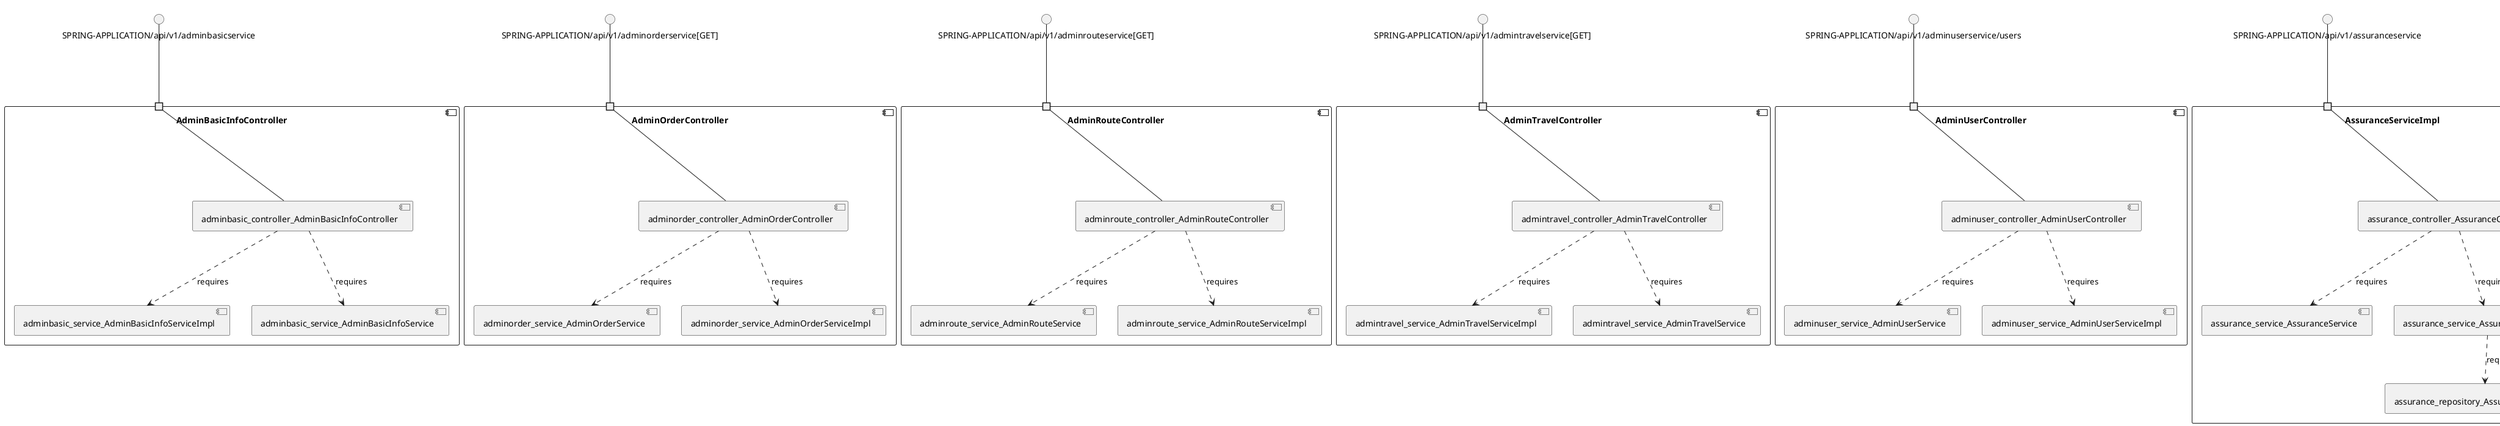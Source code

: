 @startuml
skinparam fixCircleLabelOverlapping true
component "AdminBasicInfoController\n\n\n\n\n\n" {
[adminbasic_service_AdminBasicInfoServiceImpl]
[adminbasic_service_AdminBasicInfoService]
[adminbasic_controller_AdminBasicInfoController]
portin " " as AdminBasicInfoController.requires.SPRING_APPLICATION_api_v1_adminbasicservice
[adminbasic_controller_AdminBasicInfoController]..>[adminbasic_service_AdminBasicInfoServiceImpl] : requires
[adminbasic_controller_AdminBasicInfoController]..>[adminbasic_service_AdminBasicInfoService] : requires
"AdminBasicInfoController.requires.SPRING_APPLICATION_api_v1_adminbasicservice"--[adminbasic_controller_AdminBasicInfoController]
}
interface "SPRING-APPLICATION/api/v1/adminbasicservice" as interface.SPRING_APPLICATION_api_v1_adminbasicservice
interface.SPRING_APPLICATION_api_v1_adminbasicservice--"AdminBasicInfoController.requires.SPRING_APPLICATION_api_v1_adminbasicservice"
component "AdminOrderController\n\n\n\n\n\n" {
[adminorder_controller_AdminOrderController]
[adminorder_service_AdminOrderService]
[adminorder_service_AdminOrderServiceImpl]
portin " " as AdminOrderController.requires.SPRING_APPLICATION_api_v1_adminorderservice_GET_
[adminorder_controller_AdminOrderController]..>[adminorder_service_AdminOrderService] : requires
[adminorder_controller_AdminOrderController]..>[adminorder_service_AdminOrderServiceImpl] : requires
"AdminOrderController.requires.SPRING_APPLICATION_api_v1_adminorderservice_GET_"--[adminorder_controller_AdminOrderController]
}
interface "SPRING-APPLICATION/api/v1/adminorderservice[GET]" as interface.SPRING_APPLICATION_api_v1_adminorderservice_GET_
interface.SPRING_APPLICATION_api_v1_adminorderservice_GET_--"AdminOrderController.requires.SPRING_APPLICATION_api_v1_adminorderservice_GET_"
component "AdminRouteController\n\n\n\n\n\n" {
[adminroute_service_AdminRouteService]
[adminroute_service_AdminRouteServiceImpl]
[adminroute_controller_AdminRouteController]
portin " " as AdminRouteController.requires.SPRING_APPLICATION_api_v1_adminrouteservice_GET_
[adminroute_controller_AdminRouteController]..>[adminroute_service_AdminRouteService] : requires
[adminroute_controller_AdminRouteController]..>[adminroute_service_AdminRouteServiceImpl] : requires
"AdminRouteController.requires.SPRING_APPLICATION_api_v1_adminrouteservice_GET_"--[adminroute_controller_AdminRouteController]
}
interface "SPRING-APPLICATION/api/v1/adminrouteservice[GET]" as interface.SPRING_APPLICATION_api_v1_adminrouteservice_GET_
interface.SPRING_APPLICATION_api_v1_adminrouteservice_GET_--"AdminRouteController.requires.SPRING_APPLICATION_api_v1_adminrouteservice_GET_"
component "AdminTravelController\n\n\n\n\n\n" {
[admintravel_service_AdminTravelServiceImpl]
[admintravel_controller_AdminTravelController]
[admintravel_service_AdminTravelService]
portin " " as AdminTravelController.requires.SPRING_APPLICATION_api_v1_admintravelservice_GET_
[admintravel_controller_AdminTravelController]..>[admintravel_service_AdminTravelServiceImpl] : requires
[admintravel_controller_AdminTravelController]..>[admintravel_service_AdminTravelService] : requires
"AdminTravelController.requires.SPRING_APPLICATION_api_v1_admintravelservice_GET_"--[admintravel_controller_AdminTravelController]
}
interface "SPRING-APPLICATION/api/v1/admintravelservice[GET]" as interface.SPRING_APPLICATION_api_v1_admintravelservice_GET_
interface.SPRING_APPLICATION_api_v1_admintravelservice_GET_--"AdminTravelController.requires.SPRING_APPLICATION_api_v1_admintravelservice_GET_"
component "AdminUserController\n\n\n\n\n\n" {
[adminuser_controller_AdminUserController]
[adminuser_service_AdminUserService]
[adminuser_service_AdminUserServiceImpl]
portin " " as AdminUserController.requires.SPRING_APPLICATION_api_v1_adminuserservice_users
[adminuser_controller_AdminUserController]..>[adminuser_service_AdminUserService] : requires
[adminuser_controller_AdminUserController]..>[adminuser_service_AdminUserServiceImpl] : requires
"AdminUserController.requires.SPRING_APPLICATION_api_v1_adminuserservice_users"--[adminuser_controller_AdminUserController]
}
interface "SPRING-APPLICATION/api/v1/adminuserservice/users" as interface.SPRING_APPLICATION_api_v1_adminuserservice_users
interface.SPRING_APPLICATION_api_v1_adminuserservice_users--"AdminUserController.requires.SPRING_APPLICATION_api_v1_adminuserservice_users"
component "AssuranceServiceImpl\n\n\n\n\n\n" {
[assurance_service_AssuranceService]
[assurance_controller_AssuranceController]
[assurance_service_AssuranceServiceImpl]
[assurance_repository_AssuranceRepository]
portin " " as AssuranceServiceImpl.requires.SPRING_APPLICATION_api_v1_assuranceservice
[assurance_controller_AssuranceController]..>[assurance_service_AssuranceService] : requires
[assurance_controller_AssuranceController]..>[assurance_service_AssuranceServiceImpl] : requires
[assurance_service_AssuranceServiceImpl]..>[assurance_repository_AssuranceRepository] : requires
"AssuranceServiceImpl.requires.SPRING_APPLICATION_api_v1_assuranceservice"--[assurance_controller_AssuranceController]
}
interface "SPRING-APPLICATION/api/v1/assuranceservice" as interface.SPRING_APPLICATION_api_v1_assuranceservice
interface.SPRING_APPLICATION_api_v1_assuranceservice--"AssuranceServiceImpl.requires.SPRING_APPLICATION_api_v1_assuranceservice"
component "BasicController\n\n\n\n\n\n" {
[fdse_microservice_controller_BasicController]
[fdse_microservice_service_BasicServiceImpl]
[fdse_microservice_service_BasicService]
portin " " as BasicController.requires.SPRING_APPLICATION_api_v1_basicservice_GET_
[fdse_microservice_controller_BasicController]..>[fdse_microservice_service_BasicServiceImpl] : requires
[fdse_microservice_controller_BasicController]..>[fdse_microservice_service_BasicService] : requires
"BasicController.requires.SPRING_APPLICATION_api_v1_basicservice_GET_"--[fdse_microservice_controller_BasicController]
}
interface "SPRING-APPLICATION/api/v1/basicservice[GET]" as interface.SPRING_APPLICATION_api_v1_basicservice_GET_
interface.SPRING_APPLICATION_api_v1_basicservice_GET_--"BasicController.requires.SPRING_APPLICATION_api_v1_basicservice_GET_"
component "CancelController\n\n\n\n\n\n" {
[cancel_controller_CancelController]
[cancel_service_CancelService]
[cancel_service_CancelServiceImpl]
portin " " as CancelController.requires.SPRING_APPLICATION_api_v1_cancelservice_GET_
[cancel_controller_CancelController]..>[cancel_service_CancelService] : requires
[cancel_controller_CancelController]..>[cancel_service_CancelServiceImpl] : requires
"CancelController.requires.SPRING_APPLICATION_api_v1_cancelservice_GET_"--[cancel_controller_CancelController]
}
interface "SPRING-APPLICATION/api/v1/cancelservice[GET]" as interface.SPRING_APPLICATION_api_v1_cancelservice_GET_
interface.SPRING_APPLICATION_api_v1_cancelservice_GET_--"CancelController.requires.SPRING_APPLICATION_api_v1_cancelservice_GET_"
component "ConfigServiceImpl\n\n\n\n\n\n" {
[config_service_ConfigService]
[config_repository_ConfigRepository]
[config_controller_ConfigController]
[config_service_ConfigServiceImpl]
portin " " as ConfigServiceImpl.requires.SPRING_APPLICATION_api_v1_configservice_GET_
[config_controller_ConfigController]..>[config_service_ConfigService] : requires
[config_controller_ConfigController]..>[config_service_ConfigServiceImpl] : requires
[config_service_ConfigServiceImpl]..>[config_repository_ConfigRepository] : requires
"ConfigServiceImpl.requires.SPRING_APPLICATION_api_v1_configservice_GET_"--[config_controller_ConfigController]
}
interface "SPRING-APPLICATION/api/v1/configservice[GET]" as interface.SPRING_APPLICATION_api_v1_configservice_GET_
interface.SPRING_APPLICATION_api_v1_configservice_GET_--"ConfigServiceImpl.requires.SPRING_APPLICATION_api_v1_configservice_GET_"
component "ConsignController\n\n\n\n\n\n" {
[consign_service_ConsignServiceImpl]
[consign_controller_ConsignController]
[consign_repository_ConsignRepository]
[consign_service_ConsignService]
portin " " as ConsignController.requires.SPRING_APPLICATION_api_v1_consignservice_GET_
[consign_service_ConsignServiceImpl]..>[consign_repository_ConsignRepository] : requires
[consign_controller_ConsignController]..>[consign_service_ConsignServiceImpl] : requires
[consign_controller_ConsignController]..>[consign_service_ConsignService] : requires
"ConsignController.requires.SPRING_APPLICATION_api_v1_consignservice_GET_"--[consign_controller_ConsignController]
}
interface "SPRING-APPLICATION/api/v1/consignservice[GET]" as interface.SPRING_APPLICATION_api_v1_consignservice_GET_
interface.SPRING_APPLICATION_api_v1_consignservice_GET_--"ConsignController.requires.SPRING_APPLICATION_api_v1_consignservice_GET_"
component "ConsignPriceServiceImpl\n\n\n\n\n\n" {
[consignprice_repository_ConsignPriceConfigRepository]
[consignprice_service_ConsignPriceServiceImpl]
[consignprice_service_ConsignPriceService]
[consignprice_controller_ConsignPriceController]
portin " " as ConsignPriceServiceImpl.requires.SPRING_APPLICATION_api_v1_consignpriceservice_GET_
[consignprice_service_ConsignPriceServiceImpl]..>[consignprice_repository_ConsignPriceConfigRepository] : requires
[consignprice_controller_ConsignPriceController]..>[consignprice_service_ConsignPriceServiceImpl] : requires
[consignprice_controller_ConsignPriceController]..>[consignprice_service_ConsignPriceService] : requires
"ConsignPriceServiceImpl.requires.SPRING_APPLICATION_api_v1_consignpriceservice_GET_"--[consignprice_controller_ConsignPriceController]
}
interface "SPRING-APPLICATION/api/v1/consignpriceservice[GET]" as interface.SPRING_APPLICATION_api_v1_consignpriceservice_GET_
interface.SPRING_APPLICATION_api_v1_consignpriceservice_GET_--"ConsignPriceServiceImpl.requires.SPRING_APPLICATION_api_v1_consignpriceservice_GET_"
component "ContactsServiceImpl\n\n\n\n\n\n" {
[contacts_service_ContactsServiceImpl]
[contacts_controller_ContactsController]
[contacts_service_ContactsService]
[contacts_repository_ContactsRepository]
portin " " as ContactsServiceImpl.requires.SPRING_APPLICATION_api_v1_contactservice
[contacts_service_ContactsServiceImpl]..>[contacts_repository_ContactsRepository] : requires
[contacts_controller_ContactsController]..>[contacts_service_ContactsServiceImpl] : requires
[contacts_controller_ContactsController]..>[contacts_service_ContactsService] : requires
"ContactsServiceImpl.requires.SPRING_APPLICATION_api_v1_contactservice"--[contacts_controller_ContactsController]
}
interface "SPRING-APPLICATION/api/v1/contactservice" as interface.SPRING_APPLICATION_api_v1_contactservice
interface.SPRING_APPLICATION_api_v1_contactservice--"ContactsServiceImpl.requires.SPRING_APPLICATION_api_v1_contactservice"
component "ExecuteServiceImpl\n\n\n\n\n\n" {
[execute_serivce_ExecuteServiceImpl]
[execute_controller_ExecuteControlller]
[execute_serivce_ExecuteService]
portin " " as ExecuteServiceImpl.requires.SPRING_APPLICATION_api_v1_executeservice_GET_
[execute_controller_ExecuteControlller]..>[execute_serivce_ExecuteServiceImpl] : requires
[execute_controller_ExecuteControlller]..>[execute_serivce_ExecuteService] : requires
"ExecuteServiceImpl.requires.SPRING_APPLICATION_api_v1_executeservice_GET_"--[execute_controller_ExecuteControlller]
}
interface "SPRING-APPLICATION/api/v1/executeservice[GET]" as interface.SPRING_APPLICATION_api_v1_executeservice_GET_
interface.SPRING_APPLICATION_api_v1_executeservice_GET_--"ExecuteServiceImpl.requires.SPRING_APPLICATION_api_v1_executeservice_GET_"
component "FoodDeliveryServiceImpl\n\n\n\n\n\n" {
[food_delivery_service_FoodDeliveryService]
[food_delivery_service_FoodDeliveryServiceImpl]
[food_delivery_repository_FoodDeliveryOrderRepository]
[food_delivery_controller_FoodDeliveryController]
portin " " as FoodDeliveryServiceImpl.requires.SPRING_APPLICATION_api_v1_fooddeliveryservice_GET_
[food_delivery_service_FoodDeliveryServiceImpl]..>[food_delivery_repository_FoodDeliveryOrderRepository] : requires
[food_delivery_controller_FoodDeliveryController]..>[food_delivery_service_FoodDeliveryService] : requires
[food_delivery_controller_FoodDeliveryController]..>[food_delivery_service_FoodDeliveryServiceImpl] : requires
"FoodDeliveryServiceImpl.requires.SPRING_APPLICATION_api_v1_fooddeliveryservice_GET_"--[food_delivery_controller_FoodDeliveryController]
}
interface "SPRING-APPLICATION/api/v1/fooddeliveryservice[GET]" as interface.SPRING_APPLICATION_api_v1_fooddeliveryservice_GET_
interface.SPRING_APPLICATION_api_v1_fooddeliveryservice_GET_--"FoodDeliveryServiceImpl.requires.SPRING_APPLICATION_api_v1_fooddeliveryservice_GET_"
component "FoodServiceImpl\n\n\n\n\n\n" {
[foodsearch_mq_RabbitSend]
[foodsearch_controller_FoodController]
[foodsearch_service_FoodService]
[foodsearch_service_FoodServiceImpl]
[foodsearch_repository_FoodOrderRepository]
portin " " as FoodServiceImpl.requires.SPRING_APPLICATION_api_v1_foodservice
[foodsearch_controller_FoodController]..>[foodsearch_mq_RabbitSend] : requires
[foodsearch_service_FoodServiceImpl]..>[foodsearch_mq_RabbitSend] : requires
[foodsearch_service_FoodServiceImpl]..>[foodsearch_repository_FoodOrderRepository] : requires
[foodsearch_controller_FoodController]..>[foodsearch_service_FoodService] : requires
[foodsearch_controller_FoodController]..>[foodsearch_service_FoodServiceImpl] : requires
"FoodServiceImpl.requires.SPRING_APPLICATION_api_v1_foodservice"--[foodsearch_controller_FoodController]
}
interface "SPRING-APPLICATION/api/v1/foodservice" as interface.SPRING_APPLICATION_api_v1_foodservice
interface.SPRING_APPLICATION_api_v1_foodservice--"FoodServiceImpl.requires.SPRING_APPLICATION_api_v1_foodservice"
component "InsidePaymentServiceImpl\n\n\n\n\n\n" {
[inside_payment_repository_AddMoneyRepository]
[inside_payment_service_InsidePaymentService]
[inside_payment_controller_InsidePaymentController]
[inside_payment_repository_PaymentRepository]
[inside_payment_service_InsidePaymentServiceImpl]
portin " " as InsidePaymentServiceImpl.requires.SPRING_APPLICATION_api_v1_inside_pay_service_GET_
[inside_payment_service_InsidePaymentServiceImpl]..>[inside_payment_repository_PaymentRepository] : requires
[inside_payment_controller_InsidePaymentController]..>[inside_payment_service_InsidePaymentService] : requires
[inside_payment_controller_InsidePaymentController]..>[inside_payment_service_InsidePaymentServiceImpl] : requires
[inside_payment_service_InsidePaymentServiceImpl]..>[inside_payment_repository_AddMoneyRepository] : requires
"InsidePaymentServiceImpl.requires.SPRING_APPLICATION_api_v1_inside_pay_service_GET_"--[inside_payment_controller_InsidePaymentController]
}
interface "SPRING-APPLICATION/api/v1/inside_pay_service[GET]" as interface.SPRING_APPLICATION_api_v1_inside_pay_service_GET_
interface.SPRING_APPLICATION_api_v1_inside_pay_service_GET_--"InsidePaymentServiceImpl.requires.SPRING_APPLICATION_api_v1_inside_pay_service_GET_"
component "NotificationController\n\n\n\n\n\n" {
[notification_service_NotificationService]
[notification_mq_RabbitSend]
[notification_service_NotificationServiceImpl]
[notification_controller_NotificationController]
[notification_service_MailService]
portin " " as NotificationController.requires.SPRING_APPLICATION_api_v1_notifyservice_GET_
[notification_controller_NotificationController]..>[notification_service_NotificationService] : requires
[notification_controller_NotificationController]..>[notification_service_NotificationServiceImpl] : requires
[notification_service_NotificationServiceImpl]..>[notification_service_MailService] : requires
[notification_controller_NotificationController]..>[notification_mq_RabbitSend] : requires
"NotificationController.requires.SPRING_APPLICATION_api_v1_notifyservice_GET_"--[notification_controller_NotificationController]
}
interface "SPRING-APPLICATION/api/v1/notifyservice[GET]" as interface.SPRING_APPLICATION_api_v1_notifyservice_GET_
interface.SPRING_APPLICATION_api_v1_notifyservice_GET_--"NotificationController.requires.SPRING_APPLICATION_api_v1_notifyservice_GET_"
component "OrderOtherController\n\n\n\n\n\n" {
[other_repository_OrderOtherRepository]
[other_service_OrderOtherService]
[other_service_OrderOtherServiceImpl]
[other_controller_OrderOtherController]
portin " " as OrderOtherController.requires.SPRING_APPLICATION_api_v1_orderOtherService
[other_service_OrderOtherServiceImpl]..>[other_repository_OrderOtherRepository] : requires
[other_controller_OrderOtherController]..>[other_service_OrderOtherService] : requires
[other_controller_OrderOtherController]..>[other_service_OrderOtherServiceImpl] : requires
"OrderOtherController.requires.SPRING_APPLICATION_api_v1_orderOtherService"--[other_controller_OrderOtherController]
}
interface "SPRING-APPLICATION/api/v1/orderOtherService" as interface.SPRING_APPLICATION_api_v1_orderOtherService
interface.SPRING_APPLICATION_api_v1_orderOtherService--"OrderOtherController.requires.SPRING_APPLICATION_api_v1_orderOtherService"
component "OrderServiceImpl\n\n\n\n\n\n" {
[order_service_OrderService]
[order_repository_OrderRepository]
[order_service_OrderServiceImpl]
[order_controller_OrderController]
portin " " as OrderServiceImpl.requires.SPRING_APPLICATION_api_v1_orderservice
[order_controller_OrderController]..>[order_service_OrderService] : requires
[order_controller_OrderController]..>[order_service_OrderServiceImpl] : requires
[order_service_OrderServiceImpl]..>[order_repository_OrderRepository] : requires
"OrderServiceImpl.requires.SPRING_APPLICATION_api_v1_orderservice"--[order_controller_OrderController]
}
interface "SPRING-APPLICATION/api/v1/orderservice" as interface.SPRING_APPLICATION_api_v1_orderservice
interface.SPRING_APPLICATION_api_v1_orderservice--"OrderServiceImpl.requires.SPRING_APPLICATION_api_v1_orderservice"
component "PaymentController\n\n\n\n\n\n" {
[com_trainticket_controller_PaymentController]
[com_trainticket_service_PaymentService]
[com_trainticket_repository_AddMoneyRepository]
[com_trainticket_service_PaymentServiceImpl]
[com_trainticket_repository_PaymentRepository]
portin " " as PaymentController.requires.SPRING_APPLICATION_api_v1_paymentservice
[com_trainticket_controller_PaymentController]..>[com_trainticket_service_PaymentService] : requires
[com_trainticket_controller_PaymentController]..>[com_trainticket_service_PaymentServiceImpl] : requires
[com_trainticket_service_PaymentServiceImpl]..>[com_trainticket_repository_AddMoneyRepository] : requires
[com_trainticket_service_PaymentServiceImpl]..>[com_trainticket_repository_PaymentRepository] : requires
"PaymentController.requires.SPRING_APPLICATION_api_v1_paymentservice"--[com_trainticket_controller_PaymentController]
}
interface "SPRING-APPLICATION/api/v1/paymentservice" as interface.SPRING_APPLICATION_api_v1_paymentservice
interface.SPRING_APPLICATION_api_v1_paymentservice--"PaymentController.requires.SPRING_APPLICATION_api_v1_paymentservice"
component "PreserveOtherController\n\n\n\n\n\n" {
[preserveOther_service_PreserveOtherService]
[preserveOther_service_PreserveOtherServiceImpl]
[preserveOther_mq_RabbitSend]
[preserveOther_controller_PreserveOtherController]
portin " " as PreserveOtherController.requires.SPRING_APPLICATION_api_v1_preserveotherservice_GET_
[preserveOther_controller_PreserveOtherController]..>[preserveOther_service_PreserveOtherService] : requires
[preserveOther_controller_PreserveOtherController]..>[preserveOther_service_PreserveOtherServiceImpl] : requires
[preserveOther_service_PreserveOtherServiceImpl]..>[preserveOther_mq_RabbitSend] : requires
"PreserveOtherController.requires.SPRING_APPLICATION_api_v1_preserveotherservice_GET_"--[preserveOther_controller_PreserveOtherController]
}
interface "SPRING-APPLICATION/api/v1/preserveotherservice[GET]" as interface.SPRING_APPLICATION_api_v1_preserveotherservice_GET_
interface.SPRING_APPLICATION_api_v1_preserveotherservice_GET_--"PreserveOtherController.requires.SPRING_APPLICATION_api_v1_preserveotherservice_GET_"
component "PreserveServiceImpl\n\n\n\n\n\n" {
[preserve_service_PreserveService]
[preserve_mq_RabbitSend]
[preserve_service_PreserveServiceImpl]
[preserve_controller_PreserveController]
portin " " as PreserveServiceImpl.requires.SPRING_APPLICATION_api_v1_preserveservice_GET_
[preserve_controller_PreserveController]..>[preserve_service_PreserveService] : requires
[preserve_controller_PreserveController]..>[preserve_service_PreserveServiceImpl] : requires
[preserve_service_PreserveServiceImpl]..>[preserve_mq_RabbitSend] : requires
"PreserveServiceImpl.requires.SPRING_APPLICATION_api_v1_preserveservice_GET_"--[preserve_controller_PreserveController]
}
interface "SPRING-APPLICATION/api/v1/preserveservice[GET]" as interface.SPRING_APPLICATION_api_v1_preserveservice_GET_
interface.SPRING_APPLICATION_api_v1_preserveservice_GET_--"PreserveServiceImpl.requires.SPRING_APPLICATION_api_v1_preserveservice_GET_"
component "PriceServiceImpl\n\n\n\n\n\n" {
[price_service_PriceServiceImpl]
[price_repository_PriceConfigRepository]
[price_controller_PriceController]
[price_service_PriceService]
portin " " as PriceServiceImpl.requires.SPRING_APPLICATION_api_v1_priceservice_GET_
[price_service_PriceServiceImpl]..>[price_repository_PriceConfigRepository] : requires
[price_controller_PriceController]..>[price_service_PriceServiceImpl] : requires
[price_controller_PriceController]..>[price_service_PriceService] : requires
"PriceServiceImpl.requires.SPRING_APPLICATION_api_v1_priceservice_GET_"--[price_controller_PriceController]
}
interface "SPRING-APPLICATION/api/v1/priceservice[GET]" as interface.SPRING_APPLICATION_api_v1_priceservice_GET_
interface.SPRING_APPLICATION_api_v1_priceservice_GET_--"PriceServiceImpl.requires.SPRING_APPLICATION_api_v1_priceservice_GET_"
component "RebookServiceImpl\n\n\n\n\n\n" {
[rebook_controller_RebookController]
[rebook_service_RebookService]
[rebook_service_RebookServiceImpl]
portin " " as RebookServiceImpl.requires.SPRING_APPLICATION_api_v1_rebookservice_GET_
[rebook_controller_RebookController]..>[rebook_service_RebookService] : requires
[rebook_controller_RebookController]..>[rebook_service_RebookServiceImpl] : requires
"RebookServiceImpl.requires.SPRING_APPLICATION_api_v1_rebookservice_GET_"--[rebook_controller_RebookController]
}
interface "SPRING-APPLICATION/api/v1/rebookservice[GET]" as interface.SPRING_APPLICATION_api_v1_rebookservice_GET_
interface.SPRING_APPLICATION_api_v1_rebookservice_GET_--"RebookServiceImpl.requires.SPRING_APPLICATION_api_v1_rebookservice_GET_"
component "RouteController\n\n\n\n\n\n" {
[route_repository_RouteRepository]
[route_service_RouteService]
[route_controller_RouteController]
[route_service_RouteServiceImpl]
portin " " as RouteController.requires.SPRING_APPLICATION_api_v1_routeservice
[route_service_RouteServiceImpl]..>[route_repository_RouteRepository] : requires
[route_controller_RouteController]..>[route_service_RouteService] : requires
[route_controller_RouteController]..>[route_service_RouteServiceImpl] : requires
"RouteController.requires.SPRING_APPLICATION_api_v1_routeservice"--[route_controller_RouteController]
}
interface "SPRING-APPLICATION/api/v1/routeservice" as interface.SPRING_APPLICATION_api_v1_routeservice
interface.SPRING_APPLICATION_api_v1_routeservice--"RouteController.requires.SPRING_APPLICATION_api_v1_routeservice"
component "RoutePlanServiceImpl\n\n\n\n\n\n" {
[plan_service_RoutePlanServiceImpl]
[plan_controller_RoutePlanController]
[plan_service_RoutePlanService]
portin " " as RoutePlanServiceImpl.requires.SPRING_APPLICATION_api_v1_routeplanservice_GET_
[plan_controller_RoutePlanController]..>[plan_service_RoutePlanServiceImpl] : requires
[plan_controller_RoutePlanController]..>[plan_service_RoutePlanService] : requires
"RoutePlanServiceImpl.requires.SPRING_APPLICATION_api_v1_routeplanservice_GET_"--[plan_controller_RoutePlanController]
}
interface "SPRING-APPLICATION/api/v1/routeplanservice[GET]" as interface.SPRING_APPLICATION_api_v1_routeplanservice_GET_
interface.SPRING_APPLICATION_api_v1_routeplanservice_GET_--"RoutePlanServiceImpl.requires.SPRING_APPLICATION_api_v1_routeplanservice_GET_"
component "SeatController\n\n\n\n\n\n" {
[seat_service_SeatService]
[seat_controller_SeatController]
[seat_service_SeatServiceImpl]
portin " " as SeatController.requires.SPRING_APPLICATION_api_v1_seatservice_GET_
[seat_controller_SeatController]..>[seat_service_SeatService] : requires
[seat_controller_SeatController]..>[seat_service_SeatServiceImpl] : requires
"SeatController.requires.SPRING_APPLICATION_api_v1_seatservice_GET_"--[seat_controller_SeatController]
}
interface "SPRING-APPLICATION/api/v1/seatservice[GET]" as interface.SPRING_APPLICATION_api_v1_seatservice_GET_
interface.SPRING_APPLICATION_api_v1_seatservice_GET_--"SeatController.requires.SPRING_APPLICATION_api_v1_seatservice_GET_"
component "SecurityController\n\n\n\n\n\n" {
[security_service_SecurityService]
[security_service_SecurityServiceImpl]
[security_repository_SecurityRepository]
[security_controller_SecurityController]
portin " " as SecurityController.requires.SPRING_APPLICATION_api_v1_securityservice
[security_controller_SecurityController]..>[security_service_SecurityService] : requires
[security_controller_SecurityController]..>[security_service_SecurityServiceImpl] : requires
[security_service_SecurityServiceImpl]..>[security_repository_SecurityRepository] : requires
"SecurityController.requires.SPRING_APPLICATION_api_v1_securityservice"--[security_controller_SecurityController]
}
interface "SPRING-APPLICATION/api/v1/securityservice" as interface.SPRING_APPLICATION_api_v1_securityservice
interface.SPRING_APPLICATION_api_v1_securityservice--"SecurityController.requires.SPRING_APPLICATION_api_v1_securityservice"
component "StationController\n\n\n\n\n\n" {
[fdse_microservice_controller_StationController]
[fdse_microservice_service_StationService]
[fdse_microservice_repository_StationRepository]
[fdse_microservice_service_StationServiceImpl]
portin " " as StationController.requires.SPRING_APPLICATION_api_v1_stationservice_GET_
[fdse_microservice_service_StationServiceImpl]..>[fdse_microservice_repository_StationRepository] : requires
[fdse_microservice_controller_StationController]..>[fdse_microservice_service_StationService] : requires
[fdse_microservice_controller_StationController]..>[fdse_microservice_service_StationServiceImpl] : requires
"StationController.requires.SPRING_APPLICATION_api_v1_stationservice_GET_"--[fdse_microservice_controller_StationController]
}
interface "SPRING-APPLICATION/api/v1/stationservice[GET]" as interface.SPRING_APPLICATION_api_v1_stationservice_GET_
interface.SPRING_APPLICATION_api_v1_stationservice_GET_--"StationController.requires.SPRING_APPLICATION_api_v1_stationservice_GET_"
component "StationFoodServiceImpl\n\n\n\n\n\n" {
[food_service_StationFoodService]
[food_controller_StationFoodController]
[food_service_StationFoodServiceImpl]
[food_repository_StationFoodRepository]
portin " " as StationFoodServiceImpl.requires.SPRING_APPLICATION_api_v1_stationfoodservice_GET_
[food_service_StationFoodServiceImpl]..>[food_repository_StationFoodRepository] : requires
[food_controller_StationFoodController]..>[food_service_StationFoodService] : requires
[food_controller_StationFoodController]..>[food_service_StationFoodServiceImpl] : requires
"StationFoodServiceImpl.requires.SPRING_APPLICATION_api_v1_stationfoodservice_GET_"--[food_controller_StationFoodController]
}
interface "SPRING-APPLICATION/api/v1/stationfoodservice[GET]" as interface.SPRING_APPLICATION_api_v1_stationfoodservice_GET_
interface.SPRING_APPLICATION_api_v1_stationfoodservice_GET_--"StationFoodServiceImpl.requires.SPRING_APPLICATION_api_v1_stationfoodservice_GET_"
component "TokenServiceImpl\n\n\n\n\n\n" {
[auth_service_TokenService]
[auth_service_UserService]
[auth_controller_AuthController]
[auth_service_impl_UserServiceImpl]
[auth_security_jwt_JWTProvider]
[auth_controller_UserController]
[auth_repository_UserRepository]
[auth_service_impl_TokenServiceImpl]
portin " " as TokenServiceImpl.requires.SPRING_APPLICATION_api_v1_users
portin " " as TokenServiceImpl.requires.SPRING_APPLICATION_api_v1_auth_POST_
[auth_controller_UserController]..>[auth_service_TokenService] : requires
[auth_controller_UserController]..>[auth_service_impl_TokenServiceImpl] : requires
[auth_service_impl_TokenServiceImpl]..>[auth_security_jwt_JWTProvider] : requires
[auth_service_impl_UserServiceImpl]..>[auth_repository_UserRepository] : requires
[auth_service_impl_TokenServiceImpl]..>[auth_repository_UserRepository] : requires
[auth_controller_AuthController]..>[auth_service_UserService] : requires
[auth_controller_AuthController]..>[auth_service_impl_UserServiceImpl] : requires
[auth_controller_UserController]..>[auth_service_UserService] : requires
[auth_controller_UserController]..>[auth_service_impl_UserServiceImpl] : requires
"TokenServiceImpl.requires.SPRING_APPLICATION_api_v1_auth_POST_"--[auth_controller_AuthController]
"TokenServiceImpl.requires.SPRING_APPLICATION_api_v1_users"--[auth_controller_UserController]
}
interface "SPRING-APPLICATION/api/v1/auth[POST]" as interface.SPRING_APPLICATION_api_v1_auth_POST_
interface.SPRING_APPLICATION_api_v1_auth_POST_--"TokenServiceImpl.requires.SPRING_APPLICATION_api_v1_auth_POST_"
interface "SPRING-APPLICATION/api/v1/users" as interface.SPRING_APPLICATION_api_v1_users
interface.SPRING_APPLICATION_api_v1_users--"TokenServiceImpl.requires.SPRING_APPLICATION_api_v1_users"
component "TrainController\n\n\n\n\n\n" {
[train_service_TrainService]
[train_service_TrainServiceImpl]
[train_controller_TrainController]
[train_repository_TrainTypeRepository]
portin " " as TrainController.requires.SPRING_APPLICATION_api_v1_trainservice_GET_
[train_service_TrainServiceImpl]..>[train_repository_TrainTypeRepository] : requires
[train_controller_TrainController]..>[train_service_TrainService] : requires
[train_controller_TrainController]..>[train_service_TrainServiceImpl] : requires
"TrainController.requires.SPRING_APPLICATION_api_v1_trainservice_GET_"--[train_controller_TrainController]
}
interface "SPRING-APPLICATION/api/v1/trainservice[GET]" as interface.SPRING_APPLICATION_api_v1_trainservice_GET_
interface.SPRING_APPLICATION_api_v1_trainservice_GET_--"TrainController.requires.SPRING_APPLICATION_api_v1_trainservice_GET_"
component "TrainFoodController\n\n\n\n\n\n" {
[trainFood_service_TrainFoodServiceImpl]
[trainFood_controller_TrainFoodController]
[trainFood_repository_TrainFoodRepository]
[trainFood_service_TrainFoodService]
portin " " as TrainFoodController.requires.SPRING_APPLICATION_api_v1_trainfoodservice_GET_
[trainFood_controller_TrainFoodController]..>[trainFood_service_TrainFoodServiceImpl] : requires
[trainFood_controller_TrainFoodController]..>[trainFood_service_TrainFoodService] : requires
[trainFood_service_TrainFoodServiceImpl]..>[trainFood_repository_TrainFoodRepository] : requires
"TrainFoodController.requires.SPRING_APPLICATION_api_v1_trainfoodservice_GET_"--[trainFood_controller_TrainFoodController]
}
interface "SPRING-APPLICATION/api/v1/trainfoodservice[GET]" as interface.SPRING_APPLICATION_api_v1_trainfoodservice_GET_
interface.SPRING_APPLICATION_api_v1_trainfoodservice_GET_--"TrainFoodController.requires.SPRING_APPLICATION_api_v1_trainfoodservice_GET_"
component "TravelPlanServiceImpl\n\n\n\n\n\n" {
[travelplan_service_TravelPlanServiceImpl]
[travelplan_controller_TravelPlanController]
[travelplan_service_TravelPlanService]
portin " " as TravelPlanServiceImpl.requires.SPRING_APPLICATION_api_v1_travelplanservice_GET_
[travelplan_controller_TravelPlanController]..>[travelplan_service_TravelPlanServiceImpl] : requires
[travelplan_controller_TravelPlanController]..>[travelplan_service_TravelPlanService] : requires
"TravelPlanServiceImpl.requires.SPRING_APPLICATION_api_v1_travelplanservice_GET_"--[travelplan_controller_TravelPlanController]
}
interface "SPRING-APPLICATION/api/v1/travelplanservice[GET]" as interface.SPRING_APPLICATION_api_v1_travelplanservice_GET_
interface.SPRING_APPLICATION_api_v1_travelplanservice_GET_--"TravelPlanServiceImpl.requires.SPRING_APPLICATION_api_v1_travelplanservice_GET_"
component "TravelServiceImpl\n\n\n\n\n\n" {
[travel2_service_TravelService]
[travel_service_TravelServiceImpl]
[travel_service_TravelService]
[travel2_controller_Travel2Controller]
[travel_controller_TravelController]
[travel2_service_TravelServiceImpl]
[travel_repository_TripRepository]
[travel2_repository_TripRepository]
portin " " as TravelServiceImpl.requires.SPRING_APPLICATION_api_v1_travelservice_GET_
portin " " as TravelServiceImpl.requires.SPRING_APPLICATION_api_v1_travel2service_GET_
[travel2_service_TravelServiceImpl]..>[travel2_repository_TripRepository] : requires
[travel_service_TravelServiceImpl]..>[travel_repository_TripRepository] : requires
[travel2_controller_Travel2Controller]..>[travel2_service_TravelService] : requires
[travel2_controller_Travel2Controller]..>[travel2_service_TravelServiceImpl] : requires
[travel_controller_TravelController]..>[travel_service_TravelServiceImpl] : requires
[travel_controller_TravelController]..>[travel_service_TravelService] : requires
"TravelServiceImpl.requires.SPRING_APPLICATION_api_v1_travel2service_GET_"--[travel2_controller_Travel2Controller]
"TravelServiceImpl.requires.SPRING_APPLICATION_api_v1_travelservice_GET_"--[travel_controller_TravelController]
}
interface "SPRING-APPLICATION/api/v1/travel2service[GET]" as interface.SPRING_APPLICATION_api_v1_travel2service_GET_
interface.SPRING_APPLICATION_api_v1_travel2service_GET_--"TravelServiceImpl.requires.SPRING_APPLICATION_api_v1_travel2service_GET_"
interface "SPRING-APPLICATION/api/v1/travelservice[GET]" as interface.SPRING_APPLICATION_api_v1_travelservice_GET_
interface.SPRING_APPLICATION_api_v1_travelservice_GET_--"TravelServiceImpl.requires.SPRING_APPLICATION_api_v1_travelservice_GET_"
component "VerifyCodeController\n\n\n\n\n\n" {
[verifycode_controller_VerifyCodeController]
[verifycode_service_VerifyCodeService]
[verifycode_service_impl_VerifyCodeServiceImpl]
portin " " as VerifyCodeController.requires.SPRING_APPLICATION_api_v1_verifycode
[verifycode_controller_VerifyCodeController]..>[verifycode_service_VerifyCodeService] : requires
[verifycode_controller_VerifyCodeController]..>[verifycode_service_impl_VerifyCodeServiceImpl] : requires
"VerifyCodeController.requires.SPRING_APPLICATION_api_v1_verifycode"--[verifycode_controller_VerifyCodeController]
}
interface "SPRING-APPLICATION/api/v1/verifycode" as interface.SPRING_APPLICATION_api_v1_verifycode
interface.SPRING_APPLICATION_api_v1_verifycode--"VerifyCodeController.requires.SPRING_APPLICATION_api_v1_verifycode"
component "WaitListOrderController\n\n\n\n\n\n" {
[waitorder_repository_WaitListOrderRepository]
[waitorder_service_WaitListOrderService]
[waitorder_service_Impl_WaitListOrderServiceImpl]
[waitorder_controller_WaitListOrderController]
portin " " as WaitListOrderController.requires.SPRING_APPLICATION_api_v1_waitorderservice
[waitorder_controller_WaitListOrderController]..>[waitorder_service_WaitListOrderService] : requires
[waitorder_controller_WaitListOrderController]..>[waitorder_service_Impl_WaitListOrderServiceImpl] : requires
[waitorder_service_Impl_WaitListOrderServiceImpl]..>[waitorder_repository_WaitListOrderRepository] : requires
"WaitListOrderController.requires.SPRING_APPLICATION_api_v1_waitorderservice"--[waitorder_controller_WaitListOrderController]
}
interface "SPRING-APPLICATION/api/v1/waitorderservice" as interface.SPRING_APPLICATION_api_v1_waitorderservice
interface.SPRING_APPLICATION_api_v1_waitorderservice--"WaitListOrderController.requires.SPRING_APPLICATION_api_v1_waitorderservice"
interface "SPRING-APPLICATION/api/v1/userservice/users" as interface.SPRING_APPLICATION_api_v1_userservice_users
interface.SPRING_APPLICATION_api_v1_userservice_users--[user_controller_UserController]
[user_controller_UserController]..>[user_service_UserService] : requires
[user_service_impl_UserServiceImpl]..>[user_repository_UserRepository] : requires
interface "user_service_impl_DiscoveryClient" as interface.user_service_impl_DiscoveryClient
[user_service_impl_UserServiceImpl]..>interface.user_service_impl_DiscoveryClient : requires
interface "user_service_impl_RestTemplate" as interface.user_service_impl_RestTemplate
[user_service_impl_UserServiceImpl]..>interface.user_service_impl_RestTemplate : requires

@enduml
